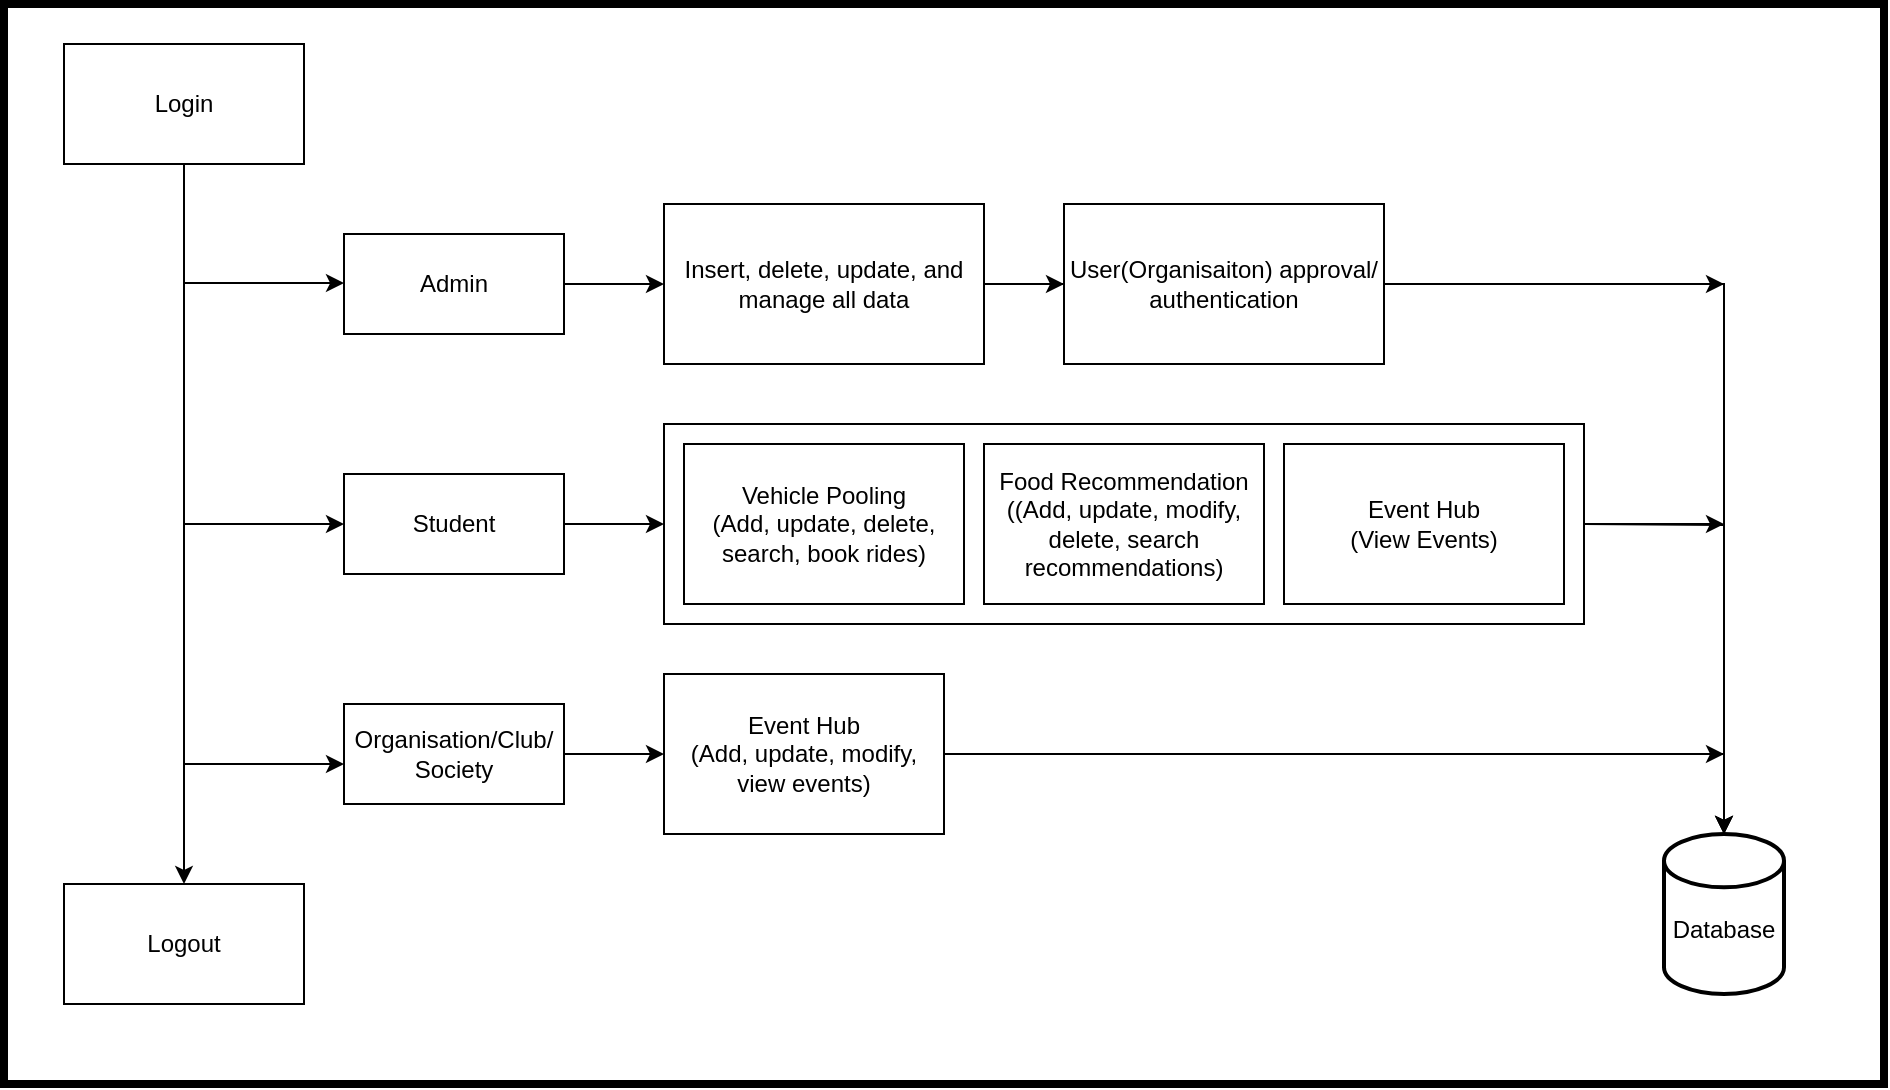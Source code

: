 <mxfile version="22.1.16" type="google">
  <diagram name="Page-1" id="ygKbUG0p-Wg5Wk1x4qDb">
    <mxGraphModel grid="1" page="1" gridSize="10" guides="1" tooltips="1" connect="1" arrows="1" fold="1" pageScale="1" pageWidth="850" pageHeight="1100" math="0" shadow="0">
      <root>
        <mxCell id="0" />
        <mxCell id="1" parent="0" />
        <mxCell id="JhVfZ2SFHZQroO5xEiYe-6" style="edgeStyle=orthogonalEdgeStyle;rounded=0;orthogonalLoop=1;jettySize=auto;html=1;entryX=0.5;entryY=0;entryDx=0;entryDy=0;" edge="1" parent="1" source="JhVfZ2SFHZQroO5xEiYe-1" target="JhVfZ2SFHZQroO5xEiYe-2">
          <mxGeometry relative="1" as="geometry" />
        </mxCell>
        <mxCell id="JhVfZ2SFHZQroO5xEiYe-1" value="Login" style="rounded=0;whiteSpace=wrap;html=1;" vertex="1" parent="1">
          <mxGeometry x="160" y="140" width="120" height="60" as="geometry" />
        </mxCell>
        <mxCell id="JhVfZ2SFHZQroO5xEiYe-2" value="Logout" style="rounded=0;whiteSpace=wrap;html=1;" vertex="1" parent="1">
          <mxGeometry x="160" y="560" width="120" height="60" as="geometry" />
        </mxCell>
        <mxCell id="JhVfZ2SFHZQroO5xEiYe-25" style="edgeStyle=orthogonalEdgeStyle;rounded=0;orthogonalLoop=1;jettySize=auto;html=1;entryX=0;entryY=0.5;entryDx=0;entryDy=0;" edge="1" parent="1" source="JhVfZ2SFHZQroO5xEiYe-3" target="JhVfZ2SFHZQroO5xEiYe-10">
          <mxGeometry relative="1" as="geometry" />
        </mxCell>
        <mxCell id="JhVfZ2SFHZQroO5xEiYe-3" value="Admin" style="rounded=0;whiteSpace=wrap;html=1;" vertex="1" parent="1">
          <mxGeometry x="300" y="235" width="110" height="50" as="geometry" />
        </mxCell>
        <mxCell id="JhVfZ2SFHZQroO5xEiYe-26" style="edgeStyle=orthogonalEdgeStyle;rounded=0;orthogonalLoop=1;jettySize=auto;html=1;entryX=0;entryY=0.5;entryDx=0;entryDy=0;" edge="1" parent="1" source="JhVfZ2SFHZQroO5xEiYe-4" target="JhVfZ2SFHZQroO5xEiYe-11">
          <mxGeometry relative="1" as="geometry" />
        </mxCell>
        <mxCell id="JhVfZ2SFHZQroO5xEiYe-4" value="Student" style="rounded=0;whiteSpace=wrap;html=1;" vertex="1" parent="1">
          <mxGeometry x="300" y="355" width="110" height="50" as="geometry" />
        </mxCell>
        <mxCell id="JhVfZ2SFHZQroO5xEiYe-27" style="edgeStyle=orthogonalEdgeStyle;rounded=0;orthogonalLoop=1;jettySize=auto;html=1;entryX=0;entryY=0.5;entryDx=0;entryDy=0;" edge="1" parent="1" source="JhVfZ2SFHZQroO5xEiYe-5" target="JhVfZ2SFHZQroO5xEiYe-17">
          <mxGeometry relative="1" as="geometry" />
        </mxCell>
        <mxCell id="JhVfZ2SFHZQroO5xEiYe-5" value="Organisation/Club/&lt;br&gt;Society" style="rounded=0;whiteSpace=wrap;html=1;" vertex="1" parent="1">
          <mxGeometry x="300" y="470" width="110" height="50" as="geometry" />
        </mxCell>
        <mxCell id="JhVfZ2SFHZQroO5xEiYe-31" style="edgeStyle=orthogonalEdgeStyle;rounded=0;orthogonalLoop=1;jettySize=auto;html=1;" edge="1" parent="1" source="JhVfZ2SFHZQroO5xEiYe-10" target="JhVfZ2SFHZQroO5xEiYe-21">
          <mxGeometry relative="1" as="geometry" />
        </mxCell>
        <mxCell id="JhVfZ2SFHZQroO5xEiYe-34" style="edgeStyle=orthogonalEdgeStyle;rounded=0;orthogonalLoop=1;jettySize=auto;html=1;" edge="1" parent="1" source="rpaWVw11j2FrbPDWX4dr-1">
          <mxGeometry relative="1" as="geometry">
            <mxPoint x="990" y="260" as="targetPoint" />
          </mxGeometry>
        </mxCell>
        <mxCell id="JhVfZ2SFHZQroO5xEiYe-10" value="Insert, delete, update, and manage all data" style="rounded=0;whiteSpace=wrap;html=1;" vertex="1" parent="1">
          <mxGeometry x="460" y="220" width="160" height="80" as="geometry" />
        </mxCell>
        <mxCell id="JhVfZ2SFHZQroO5xEiYe-16" value="" style="group" connectable="0" vertex="1" parent="1">
          <mxGeometry x="460" y="330" width="460" height="100" as="geometry" />
        </mxCell>
        <mxCell id="JhVfZ2SFHZQroO5xEiYe-11" value="" style="rounded=0;whiteSpace=wrap;html=1;" vertex="1" parent="JhVfZ2SFHZQroO5xEiYe-16">
          <mxGeometry width="460" height="100" as="geometry" />
        </mxCell>
        <mxCell id="JhVfZ2SFHZQroO5xEiYe-12" value="Vehicle Pooling&lt;br&gt;(Add, update, delete, search, book rides)" style="rounded=0;whiteSpace=wrap;html=1;" vertex="1" parent="JhVfZ2SFHZQroO5xEiYe-16">
          <mxGeometry x="10" y="10" width="140" height="80" as="geometry" />
        </mxCell>
        <mxCell id="JhVfZ2SFHZQroO5xEiYe-13" value="Food Recommendation&lt;br&gt;((Add, update, modify, delete, search recommendations)" style="rounded=0;whiteSpace=wrap;html=1;" vertex="1" parent="JhVfZ2SFHZQroO5xEiYe-16">
          <mxGeometry x="160" y="10" width="140" height="80" as="geometry" />
        </mxCell>
        <mxCell id="JhVfZ2SFHZQroO5xEiYe-35" style="edgeStyle=orthogonalEdgeStyle;rounded=0;orthogonalLoop=1;jettySize=auto;html=1;" edge="1" parent="JhVfZ2SFHZQroO5xEiYe-16">
          <mxGeometry relative="1" as="geometry">
            <mxPoint x="530" y="50" as="targetPoint" />
            <mxPoint x="460" y="50" as="sourcePoint" />
          </mxGeometry>
        </mxCell>
        <mxCell id="JhVfZ2SFHZQroO5xEiYe-15" value="Event Hub&lt;br&gt;(View Events)" style="rounded=0;whiteSpace=wrap;html=1;" vertex="1" parent="JhVfZ2SFHZQroO5xEiYe-16">
          <mxGeometry x="310" y="10" width="140" height="80" as="geometry" />
        </mxCell>
        <mxCell id="JhVfZ2SFHZQroO5xEiYe-36" style="edgeStyle=orthogonalEdgeStyle;rounded=0;orthogonalLoop=1;jettySize=auto;html=1;" edge="1" parent="1" source="JhVfZ2SFHZQroO5xEiYe-17">
          <mxGeometry relative="1" as="geometry">
            <mxPoint x="990" y="495" as="targetPoint" />
          </mxGeometry>
        </mxCell>
        <mxCell id="JhVfZ2SFHZQroO5xEiYe-17" value="Event Hub&lt;br&gt;(Add, update, modify, view events)" style="rounded=0;whiteSpace=wrap;html=1;" vertex="1" parent="1">
          <mxGeometry x="460" y="455" width="140" height="80" as="geometry" />
        </mxCell>
        <mxCell id="JhVfZ2SFHZQroO5xEiYe-18" value="" style="endArrow=classic;html=1;rounded=0;" edge="1" parent="1">
          <mxGeometry width="50" height="50" relative="1" as="geometry">
            <mxPoint x="220" y="259.55" as="sourcePoint" />
            <mxPoint x="300" y="259.55" as="targetPoint" />
          </mxGeometry>
        </mxCell>
        <mxCell id="JhVfZ2SFHZQroO5xEiYe-19" value="" style="endArrow=classic;html=1;rounded=0;" edge="1" parent="1">
          <mxGeometry width="50" height="50" relative="1" as="geometry">
            <mxPoint x="220" y="380" as="sourcePoint" />
            <mxPoint x="300" y="380" as="targetPoint" />
          </mxGeometry>
        </mxCell>
        <mxCell id="JhVfZ2SFHZQroO5xEiYe-20" value="" style="endArrow=classic;html=1;rounded=0;" edge="1" parent="1">
          <mxGeometry width="50" height="50" relative="1" as="geometry">
            <mxPoint x="220" y="500" as="sourcePoint" />
            <mxPoint x="300" y="500" as="targetPoint" />
          </mxGeometry>
        </mxCell>
        <mxCell id="JhVfZ2SFHZQroO5xEiYe-21" value="&lt;br&gt;Database" style="strokeWidth=2;html=1;shape=mxgraph.flowchart.database;whiteSpace=wrap;" vertex="1" parent="1">
          <mxGeometry x="960" y="535" width="60" height="80" as="geometry" />
        </mxCell>
        <mxCell id="JhVfZ2SFHZQroO5xEiYe-30" value="" style="rounded=0;whiteSpace=wrap;html=1;strokeWidth=4;fillColor=none;" vertex="1" parent="1">
          <mxGeometry x="130" y="120" width="940" height="540" as="geometry" />
        </mxCell>
        <mxCell id="JhVfZ2SFHZQroO5xEiYe-32" style="edgeStyle=orthogonalEdgeStyle;rounded=0;orthogonalLoop=1;jettySize=auto;html=1;entryX=0.5;entryY=0;entryDx=0;entryDy=0;entryPerimeter=0;" edge="1" parent="1" source="JhVfZ2SFHZQroO5xEiYe-17" target="JhVfZ2SFHZQroO5xEiYe-21">
          <mxGeometry relative="1" as="geometry" />
        </mxCell>
        <mxCell id="JhVfZ2SFHZQroO5xEiYe-33" style="edgeStyle=orthogonalEdgeStyle;rounded=0;orthogonalLoop=1;jettySize=auto;html=1;entryX=0.5;entryY=0;entryDx=0;entryDy=0;entryPerimeter=0;" edge="1" parent="1" target="JhVfZ2SFHZQroO5xEiYe-21">
          <mxGeometry relative="1" as="geometry">
            <mxPoint x="920" y="380" as="sourcePoint" />
          </mxGeometry>
        </mxCell>
        <mxCell id="rpaWVw11j2FrbPDWX4dr-2" value="" style="edgeStyle=orthogonalEdgeStyle;rounded=0;orthogonalLoop=1;jettySize=auto;html=1;" edge="1" parent="1" source="JhVfZ2SFHZQroO5xEiYe-10" target="rpaWVw11j2FrbPDWX4dr-1">
          <mxGeometry relative="1" as="geometry">
            <mxPoint x="990" y="260" as="targetPoint" />
            <mxPoint x="620" y="260" as="sourcePoint" />
          </mxGeometry>
        </mxCell>
        <mxCell id="rpaWVw11j2FrbPDWX4dr-1" value="User(Organisaiton) approval/ authentication" style="rounded=0;whiteSpace=wrap;html=1;" vertex="1" parent="1">
          <mxGeometry x="660" y="220" width="160" height="80" as="geometry" />
        </mxCell>
      </root>
    </mxGraphModel>
  </diagram>
</mxfile>
